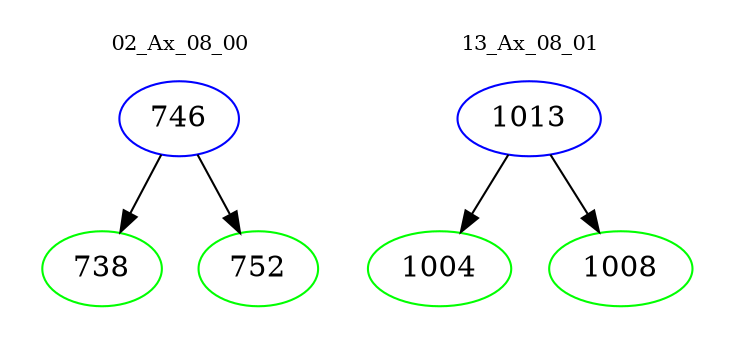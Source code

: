 digraph{
subgraph cluster_0 {
color = white
label = "02_Ax_08_00";
fontsize=10;
T0_746 [label="746", color="blue"]
T0_746 -> T0_738 [color="black"]
T0_738 [label="738", color="green"]
T0_746 -> T0_752 [color="black"]
T0_752 [label="752", color="green"]
}
subgraph cluster_1 {
color = white
label = "13_Ax_08_01";
fontsize=10;
T1_1013 [label="1013", color="blue"]
T1_1013 -> T1_1004 [color="black"]
T1_1004 [label="1004", color="green"]
T1_1013 -> T1_1008 [color="black"]
T1_1008 [label="1008", color="green"]
}
}
